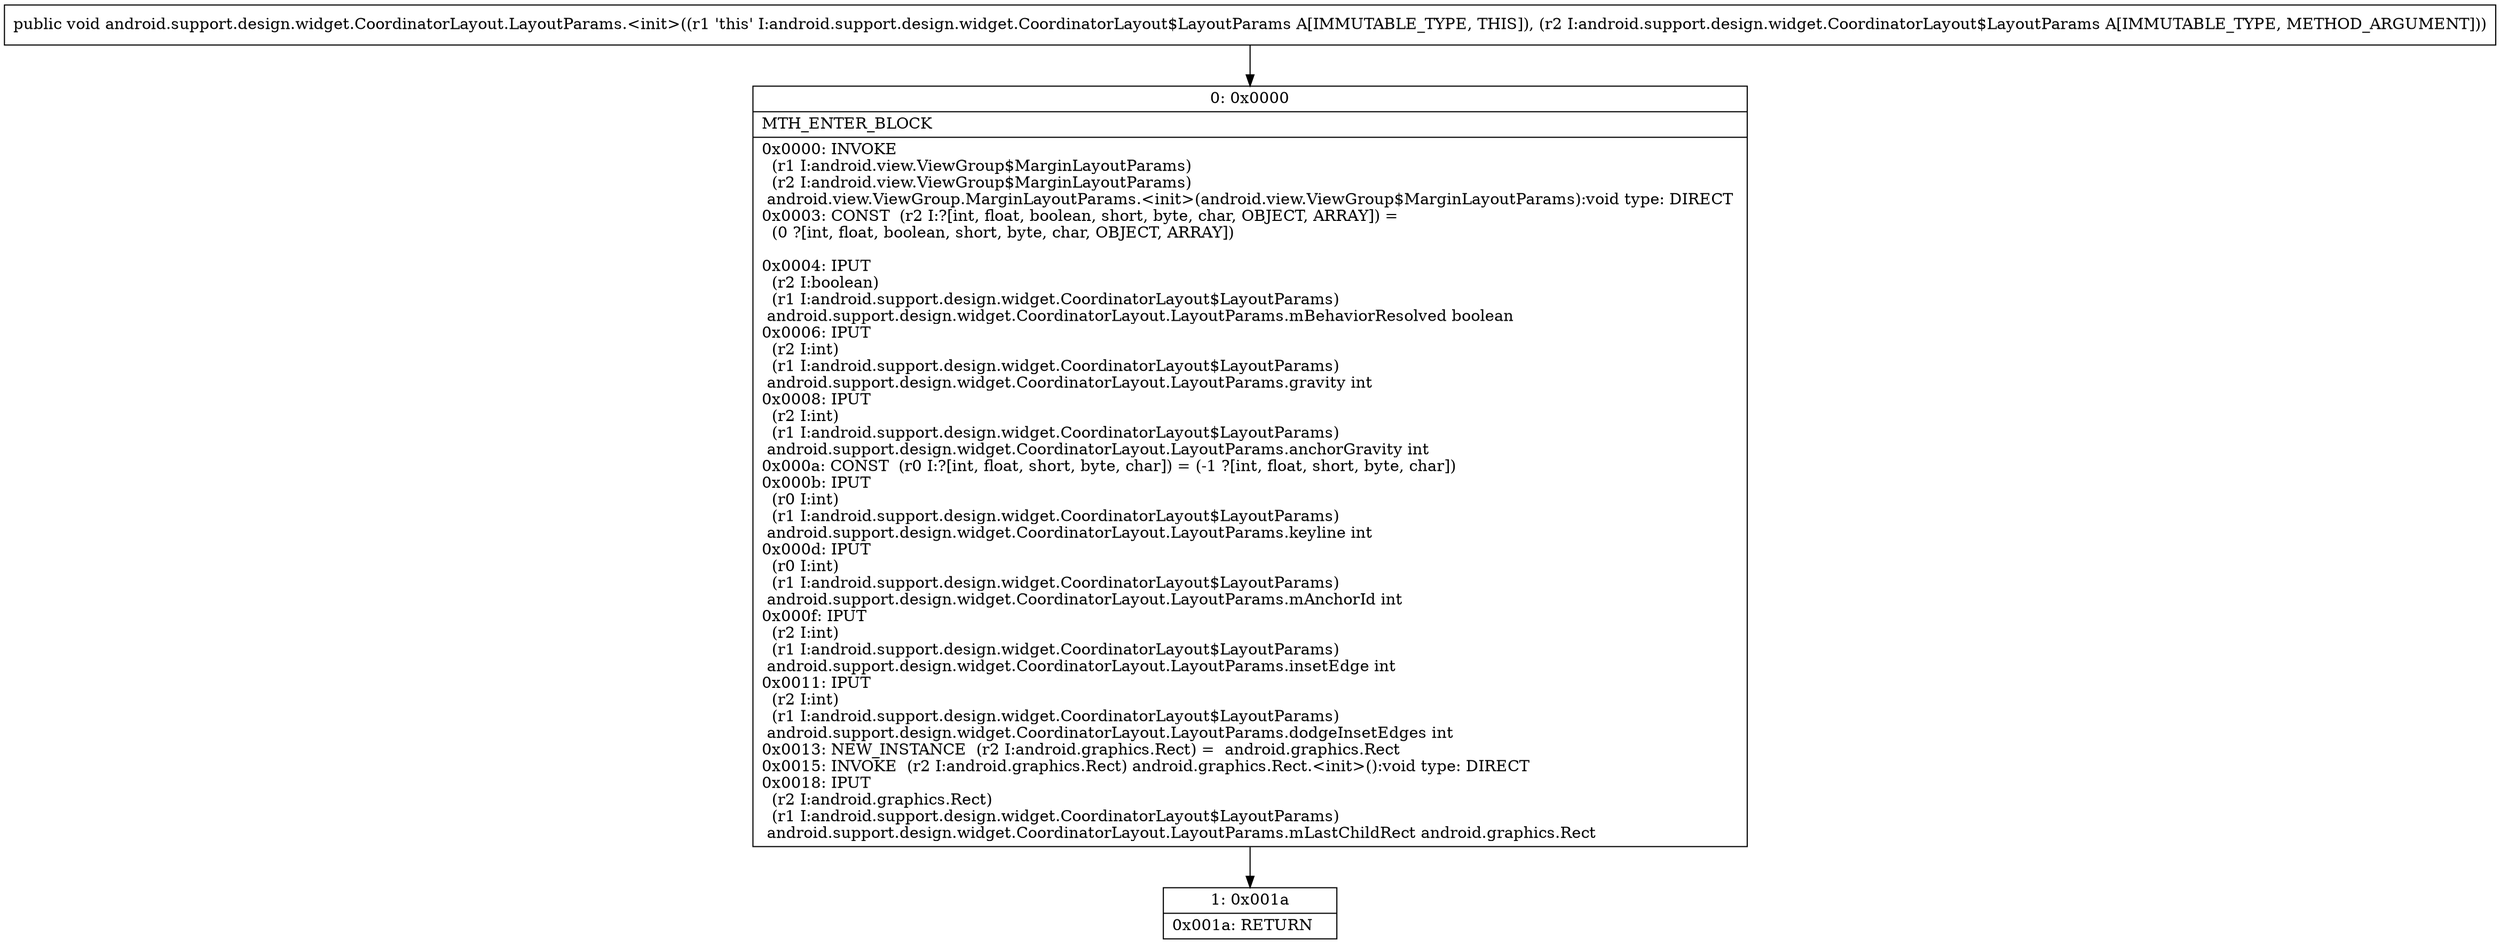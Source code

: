 digraph "CFG forandroid.support.design.widget.CoordinatorLayout.LayoutParams.\<init\>(Landroid\/support\/design\/widget\/CoordinatorLayout$LayoutParams;)V" {
Node_0 [shape=record,label="{0\:\ 0x0000|MTH_ENTER_BLOCK\l|0x0000: INVOKE  \l  (r1 I:android.view.ViewGroup$MarginLayoutParams)\l  (r2 I:android.view.ViewGroup$MarginLayoutParams)\l android.view.ViewGroup.MarginLayoutParams.\<init\>(android.view.ViewGroup$MarginLayoutParams):void type: DIRECT \l0x0003: CONST  (r2 I:?[int, float, boolean, short, byte, char, OBJECT, ARRAY]) = \l  (0 ?[int, float, boolean, short, byte, char, OBJECT, ARRAY])\l \l0x0004: IPUT  \l  (r2 I:boolean)\l  (r1 I:android.support.design.widget.CoordinatorLayout$LayoutParams)\l android.support.design.widget.CoordinatorLayout.LayoutParams.mBehaviorResolved boolean \l0x0006: IPUT  \l  (r2 I:int)\l  (r1 I:android.support.design.widget.CoordinatorLayout$LayoutParams)\l android.support.design.widget.CoordinatorLayout.LayoutParams.gravity int \l0x0008: IPUT  \l  (r2 I:int)\l  (r1 I:android.support.design.widget.CoordinatorLayout$LayoutParams)\l android.support.design.widget.CoordinatorLayout.LayoutParams.anchorGravity int \l0x000a: CONST  (r0 I:?[int, float, short, byte, char]) = (\-1 ?[int, float, short, byte, char]) \l0x000b: IPUT  \l  (r0 I:int)\l  (r1 I:android.support.design.widget.CoordinatorLayout$LayoutParams)\l android.support.design.widget.CoordinatorLayout.LayoutParams.keyline int \l0x000d: IPUT  \l  (r0 I:int)\l  (r1 I:android.support.design.widget.CoordinatorLayout$LayoutParams)\l android.support.design.widget.CoordinatorLayout.LayoutParams.mAnchorId int \l0x000f: IPUT  \l  (r2 I:int)\l  (r1 I:android.support.design.widget.CoordinatorLayout$LayoutParams)\l android.support.design.widget.CoordinatorLayout.LayoutParams.insetEdge int \l0x0011: IPUT  \l  (r2 I:int)\l  (r1 I:android.support.design.widget.CoordinatorLayout$LayoutParams)\l android.support.design.widget.CoordinatorLayout.LayoutParams.dodgeInsetEdges int \l0x0013: NEW_INSTANCE  (r2 I:android.graphics.Rect) =  android.graphics.Rect \l0x0015: INVOKE  (r2 I:android.graphics.Rect) android.graphics.Rect.\<init\>():void type: DIRECT \l0x0018: IPUT  \l  (r2 I:android.graphics.Rect)\l  (r1 I:android.support.design.widget.CoordinatorLayout$LayoutParams)\l android.support.design.widget.CoordinatorLayout.LayoutParams.mLastChildRect android.graphics.Rect \l}"];
Node_1 [shape=record,label="{1\:\ 0x001a|0x001a: RETURN   \l}"];
MethodNode[shape=record,label="{public void android.support.design.widget.CoordinatorLayout.LayoutParams.\<init\>((r1 'this' I:android.support.design.widget.CoordinatorLayout$LayoutParams A[IMMUTABLE_TYPE, THIS]), (r2 I:android.support.design.widget.CoordinatorLayout$LayoutParams A[IMMUTABLE_TYPE, METHOD_ARGUMENT])) }"];
MethodNode -> Node_0;
Node_0 -> Node_1;
}

